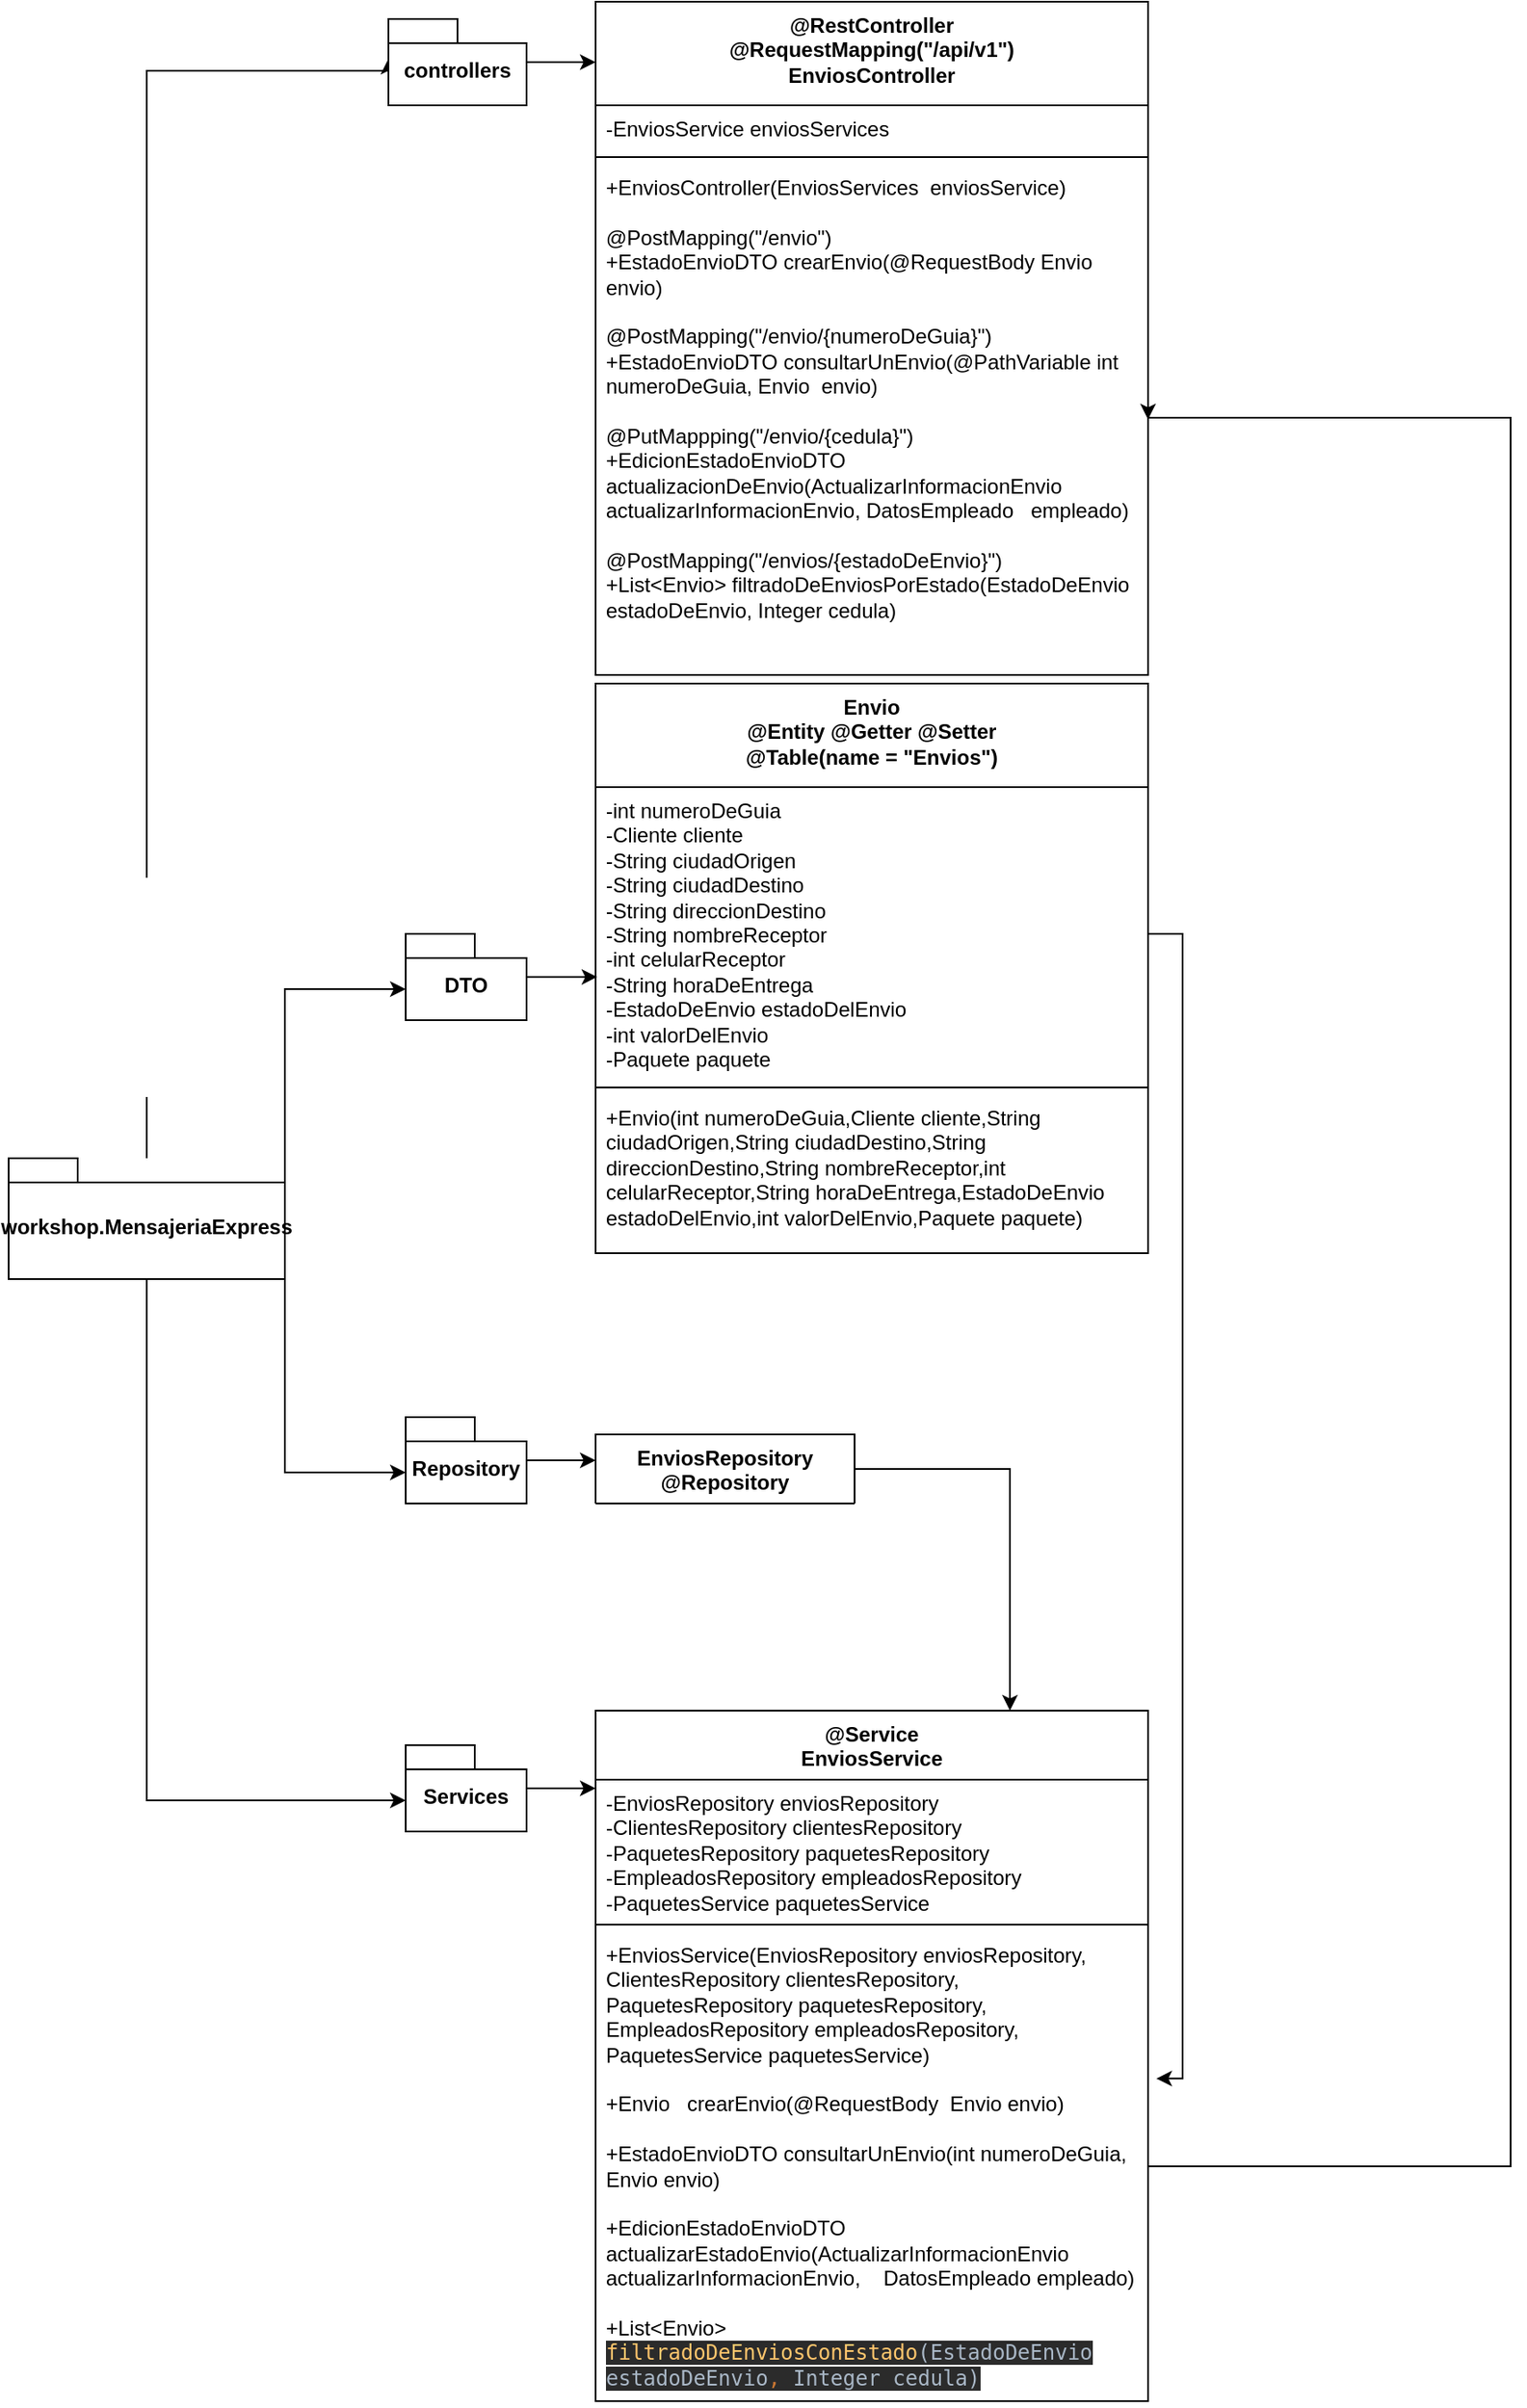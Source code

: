 <mxfile version="21.2.9" type="github">
  <diagram name="Página-1" id="ySL4BDVTZSwwRdq82cRJ">
    <mxGraphModel dx="2482" dy="2352" grid="1" gridSize="10" guides="1" tooltips="1" connect="1" arrows="1" fold="1" page="1" pageScale="1" pageWidth="827" pageHeight="1169" math="0" shadow="0">
      <root>
        <mxCell id="0" />
        <mxCell id="1" parent="0" />
        <mxCell id="Mz4hinDlCuqVSacD7mdC-1" style="edgeStyle=orthogonalEdgeStyle;rounded=0;orthogonalLoop=1;jettySize=auto;html=1;entryX=0;entryY=0;entryDx=0;entryDy=23;entryPerimeter=0;" edge="1" parent="1" source="Mz4hinDlCuqVSacD7mdC-5" target="Mz4hinDlCuqVSacD7mdC-7">
          <mxGeometry relative="1" as="geometry">
            <Array as="points">
              <mxPoint x="20" y="-150" />
              <mxPoint x="160" y="-150" />
            </Array>
          </mxGeometry>
        </mxCell>
        <mxCell id="Mz4hinDlCuqVSacD7mdC-2" style="edgeStyle=orthogonalEdgeStyle;rounded=0;orthogonalLoop=1;jettySize=auto;html=1;exitX=0;exitY=0;exitDx=160;exitDy=14;exitPerimeter=0;entryX=0;entryY=0;entryDx=0;entryDy=32;entryPerimeter=0;" edge="1" parent="1" source="Mz4hinDlCuqVSacD7mdC-5" target="Mz4hinDlCuqVSacD7mdC-9">
          <mxGeometry relative="1" as="geometry">
            <Array as="points">
              <mxPoint x="100" y="382" />
            </Array>
          </mxGeometry>
        </mxCell>
        <mxCell id="Mz4hinDlCuqVSacD7mdC-3" style="edgeStyle=orthogonalEdgeStyle;rounded=0;orthogonalLoop=1;jettySize=auto;html=1;exitX=0;exitY=0;exitDx=160;exitDy=70;exitPerimeter=0;entryX=0;entryY=0;entryDx=0;entryDy=32;entryPerimeter=0;" edge="1" parent="1" source="Mz4hinDlCuqVSacD7mdC-5" target="Mz4hinDlCuqVSacD7mdC-11">
          <mxGeometry relative="1" as="geometry" />
        </mxCell>
        <mxCell id="Mz4hinDlCuqVSacD7mdC-4" style="edgeStyle=orthogonalEdgeStyle;rounded=0;orthogonalLoop=1;jettySize=auto;html=1;exitX=0.5;exitY=1;exitDx=0;exitDy=0;exitPerimeter=0;entryX=0;entryY=0;entryDx=0;entryDy=32;entryPerimeter=0;" edge="1" parent="1" source="Mz4hinDlCuqVSacD7mdC-5" target="Mz4hinDlCuqVSacD7mdC-13">
          <mxGeometry relative="1" as="geometry" />
        </mxCell>
        <mxCell id="Mz4hinDlCuqVSacD7mdC-5" value="workshop.MensajeriaExpress" style="shape=folder;fontStyle=1;spacingTop=10;tabWidth=40;tabHeight=14;tabPosition=left;html=1;whiteSpace=wrap;" vertex="1" parent="1">
          <mxGeometry x="-60" y="480" width="160" height="70" as="geometry" />
        </mxCell>
        <mxCell id="Mz4hinDlCuqVSacD7mdC-6" style="edgeStyle=orthogonalEdgeStyle;rounded=0;orthogonalLoop=1;jettySize=auto;html=1;" edge="1" parent="1" source="Mz4hinDlCuqVSacD7mdC-7">
          <mxGeometry relative="1" as="geometry">
            <mxPoint x="280" y="-155" as="targetPoint" />
          </mxGeometry>
        </mxCell>
        <mxCell id="Mz4hinDlCuqVSacD7mdC-7" value="controllers" style="shape=folder;fontStyle=1;spacingTop=10;tabWidth=40;tabHeight=14;tabPosition=left;html=1;whiteSpace=wrap;" vertex="1" parent="1">
          <mxGeometry x="160" y="-180" width="80" height="50" as="geometry" />
        </mxCell>
        <mxCell id="Mz4hinDlCuqVSacD7mdC-8" style="edgeStyle=orthogonalEdgeStyle;rounded=0;orthogonalLoop=1;jettySize=auto;html=1;entryX=0.003;entryY=0.647;entryDx=0;entryDy=0;entryPerimeter=0;" edge="1" parent="1" source="Mz4hinDlCuqVSacD7mdC-9" target="Mz4hinDlCuqVSacD7mdC-15">
          <mxGeometry relative="1" as="geometry" />
        </mxCell>
        <mxCell id="Mz4hinDlCuqVSacD7mdC-9" value="DTO" style="shape=folder;fontStyle=1;spacingTop=10;tabWidth=40;tabHeight=14;tabPosition=left;html=1;whiteSpace=wrap;" vertex="1" parent="1">
          <mxGeometry x="170" y="350" width="70" height="50" as="geometry" />
        </mxCell>
        <mxCell id="Mz4hinDlCuqVSacD7mdC-10" style="edgeStyle=orthogonalEdgeStyle;rounded=0;orthogonalLoop=1;jettySize=auto;html=1;" edge="1" parent="1" source="Mz4hinDlCuqVSacD7mdC-11">
          <mxGeometry relative="1" as="geometry">
            <mxPoint x="280" y="655" as="targetPoint" />
          </mxGeometry>
        </mxCell>
        <mxCell id="Mz4hinDlCuqVSacD7mdC-11" value="Repository" style="shape=folder;fontStyle=1;spacingTop=10;tabWidth=40;tabHeight=14;tabPosition=left;html=1;whiteSpace=wrap;" vertex="1" parent="1">
          <mxGeometry x="170" y="630" width="70" height="50" as="geometry" />
        </mxCell>
        <mxCell id="Mz4hinDlCuqVSacD7mdC-12" style="edgeStyle=orthogonalEdgeStyle;rounded=0;orthogonalLoop=1;jettySize=auto;html=1;" edge="1" parent="1" source="Mz4hinDlCuqVSacD7mdC-13">
          <mxGeometry relative="1" as="geometry">
            <mxPoint x="280" y="845.0" as="targetPoint" />
          </mxGeometry>
        </mxCell>
        <mxCell id="Mz4hinDlCuqVSacD7mdC-13" value="Services" style="shape=folder;fontStyle=1;spacingTop=10;tabWidth=40;tabHeight=14;tabPosition=left;html=1;whiteSpace=wrap;" vertex="1" parent="1">
          <mxGeometry x="170" y="820" width="70" height="50" as="geometry" />
        </mxCell>
        <mxCell id="Mz4hinDlCuqVSacD7mdC-14" value="Envio&lt;br&gt;@Entity @Getter @Setter&lt;br&gt;@Table(name = &quot;Envios&quot;)" style="swimlane;fontStyle=1;align=center;verticalAlign=top;childLayout=stackLayout;horizontal=1;startSize=60;horizontalStack=0;resizeParent=1;resizeParentMax=0;resizeLast=0;collapsible=1;marginBottom=0;whiteSpace=wrap;html=1;" vertex="1" parent="1">
          <mxGeometry x="280" y="205" width="320" height="330" as="geometry" />
        </mxCell>
        <mxCell id="Mz4hinDlCuqVSacD7mdC-15" value="-int numeroDeGuia&lt;br&gt;-Cliente cliente&lt;br&gt;-String ciudadOrigen&lt;br&gt;-String ciudadDestino&lt;br&gt;-String direccionDestino&lt;br&gt;-String nombreReceptor&lt;br&gt;-int celularReceptor&lt;br&gt;-String horaDeEntrega&lt;br&gt;-EstadoDeEnvio estadoDelEnvio&lt;br&gt;-int valorDelEnvio&lt;br&gt;-Paquete paquete" style="text;strokeColor=none;fillColor=none;align=left;verticalAlign=top;spacingLeft=4;spacingRight=4;overflow=hidden;rotatable=0;points=[[0,0.5],[1,0.5]];portConstraint=eastwest;whiteSpace=wrap;html=1;" vertex="1" parent="Mz4hinDlCuqVSacD7mdC-14">
          <mxGeometry y="60" width="320" height="170" as="geometry" />
        </mxCell>
        <mxCell id="Mz4hinDlCuqVSacD7mdC-16" value="" style="line;strokeWidth=1;fillColor=none;align=left;verticalAlign=middle;spacingTop=-1;spacingLeft=3;spacingRight=3;rotatable=0;labelPosition=right;points=[];portConstraint=eastwest;strokeColor=inherit;" vertex="1" parent="Mz4hinDlCuqVSacD7mdC-14">
          <mxGeometry y="230" width="320" height="8" as="geometry" />
        </mxCell>
        <mxCell id="Mz4hinDlCuqVSacD7mdC-17" value="+Envio(int numeroDeGuia,Cliente cliente,String ciudadOrigen,String ciudadDestino,String direccionDestino,String nombreReceptor,int celularReceptor,String horaDeEntrega,EstadoDeEnvio estadoDelEnvio,int valorDelEnvio,Paquete paquete)" style="text;strokeColor=none;fillColor=none;align=left;verticalAlign=top;spacingLeft=4;spacingRight=4;overflow=hidden;rotatable=0;points=[[0,0.5],[1,0.5]];portConstraint=eastwest;whiteSpace=wrap;html=1;" vertex="1" parent="Mz4hinDlCuqVSacD7mdC-14">
          <mxGeometry y="238" width="320" height="92" as="geometry" />
        </mxCell>
        <mxCell id="Mz4hinDlCuqVSacD7mdC-35" style="edgeStyle=orthogonalEdgeStyle;rounded=0;orthogonalLoop=1;jettySize=auto;html=1;entryX=0.75;entryY=0;entryDx=0;entryDy=0;" edge="1" parent="1" source="Mz4hinDlCuqVSacD7mdC-18" target="Mz4hinDlCuqVSacD7mdC-22">
          <mxGeometry relative="1" as="geometry">
            <Array as="points">
              <mxPoint x="520" y="660" />
            </Array>
          </mxGeometry>
        </mxCell>
        <mxCell id="Mz4hinDlCuqVSacD7mdC-18" value="EnviosRepository&lt;br&gt;@Repository" style="swimlane;fontStyle=1;align=center;verticalAlign=top;childLayout=stackLayout;horizontal=1;startSize=40;horizontalStack=0;resizeParent=1;resizeParentMax=0;resizeLast=0;collapsible=1;marginBottom=0;whiteSpace=wrap;html=1;" vertex="1" collapsed="1" parent="1">
          <mxGeometry x="280" y="640" width="150" height="40" as="geometry">
            <mxRectangle x="280" y="550" width="160" height="48" as="alternateBounds" />
          </mxGeometry>
        </mxCell>
        <mxCell id="Mz4hinDlCuqVSacD7mdC-20" value="" style="line;strokeWidth=1;fillColor=none;align=left;verticalAlign=middle;spacingTop=-1;spacingLeft=3;spacingRight=3;rotatable=0;labelPosition=right;points=[];portConstraint=eastwest;strokeColor=inherit;" vertex="1" parent="Mz4hinDlCuqVSacD7mdC-18">
          <mxGeometry y="40" width="160" height="8" as="geometry" />
        </mxCell>
        <mxCell id="Mz4hinDlCuqVSacD7mdC-22" value="@Service&lt;br&gt;EnviosService&lt;br&gt;" style="swimlane;fontStyle=1;align=center;verticalAlign=top;childLayout=stackLayout;horizontal=1;startSize=40;horizontalStack=0;resizeParent=1;resizeParentMax=0;resizeLast=0;collapsible=1;marginBottom=0;whiteSpace=wrap;html=1;" vertex="1" parent="1">
          <mxGeometry x="280" y="800" width="320" height="400" as="geometry" />
        </mxCell>
        <mxCell id="Mz4hinDlCuqVSacD7mdC-23" value="-EnviosRepository enviosRepository&lt;br&gt;-ClientesRepository clientesRepository&lt;br&gt;-PaquetesRepository paquetesRepository&lt;br&gt;-EmpleadosRepository empleadosRepository&lt;br&gt;-PaquetesService paquetesService" style="text;strokeColor=none;fillColor=none;align=left;verticalAlign=top;spacingLeft=4;spacingRight=4;overflow=hidden;rotatable=0;points=[[0,0.5],[1,0.5]];portConstraint=eastwest;whiteSpace=wrap;html=1;" vertex="1" parent="Mz4hinDlCuqVSacD7mdC-22">
          <mxGeometry y="40" width="320" height="80" as="geometry" />
        </mxCell>
        <mxCell id="Mz4hinDlCuqVSacD7mdC-24" value="" style="line;strokeWidth=1;fillColor=none;align=left;verticalAlign=middle;spacingTop=-1;spacingLeft=3;spacingRight=3;rotatable=0;labelPosition=right;points=[];portConstraint=eastwest;strokeColor=inherit;" vertex="1" parent="Mz4hinDlCuqVSacD7mdC-22">
          <mxGeometry y="120" width="320" height="8" as="geometry" />
        </mxCell>
        <mxCell id="Mz4hinDlCuqVSacD7mdC-25" value="+EnviosService(EnviosRepository enviosRepository, ClientesRepository clientesRepository,&lt;br&gt;PaquetesRepository paquetesRepository,&lt;br&gt;EmpleadosRepository empleadosRepository,&lt;br&gt;PaquetesService paquetesService)&lt;br&gt;&lt;br&gt;+Envio&amp;nbsp; &amp;nbsp;crearEnvio(@RequestBody&amp;nbsp; Envio envio)&lt;br&gt;&lt;br&gt;+EstadoEnvioDTO consultarUnEnvio(int numeroDeGuia, Envio envio)&lt;br&gt;&lt;br&gt;+EdicionEstadoEnvioDTO actualizarEstadoEnvio(ActualizarInformacionEnvio actualizarInformacionEnvio,&amp;nbsp; &amp;nbsp; DatosEmpleado empleado)&lt;br&gt;&lt;br&gt;+List&amp;lt;Envio&amp;gt; &lt;span style=&quot;background-color: rgb(43, 43, 43); font-family: &amp;quot;JetBrains Mono&amp;quot;, monospace; color: rgb(255, 198, 109);&quot;&gt;filtradoDeEnviosConEstado&lt;/span&gt;&lt;span style=&quot;background-color: rgb(43, 43, 43); color: rgb(169, 183, 198); font-family: &amp;quot;JetBrains Mono&amp;quot;, monospace;&quot;&gt;(EstadoDeEnvio estadoDeEnvio&lt;/span&gt;&lt;span style=&quot;background-color: rgb(43, 43, 43); font-family: &amp;quot;JetBrains Mono&amp;quot;, monospace; color: rgb(204, 120, 50);&quot;&gt;, &lt;/span&gt;&lt;span style=&quot;background-color: rgb(43, 43, 43); color: rgb(169, 183, 198); font-family: &amp;quot;JetBrains Mono&amp;quot;, monospace;&quot;&gt;Integer cedula)&lt;/span&gt;" style="text;strokeColor=none;fillColor=none;align=left;verticalAlign=top;spacingLeft=4;spacingRight=4;overflow=hidden;rotatable=0;points=[[0,0.5],[1,0.5]];portConstraint=eastwest;whiteSpace=wrap;html=1;" vertex="1" parent="Mz4hinDlCuqVSacD7mdC-22">
          <mxGeometry y="128" width="320" height="272" as="geometry" />
        </mxCell>
        <mxCell id="Mz4hinDlCuqVSacD7mdC-27" value="@RestController&lt;br&gt;@RequestMapping(&quot;/api/v1&quot;)&lt;br&gt;EnviosController" style="swimlane;fontStyle=1;align=center;verticalAlign=top;childLayout=stackLayout;horizontal=1;startSize=60;horizontalStack=0;resizeParent=1;resizeParentMax=0;resizeLast=0;collapsible=1;marginBottom=0;whiteSpace=wrap;html=1;" vertex="1" parent="1">
          <mxGeometry x="280" y="-190" width="320" height="390" as="geometry" />
        </mxCell>
        <mxCell id="Mz4hinDlCuqVSacD7mdC-28" value="-EnviosService enviosServices" style="text;strokeColor=none;fillColor=none;align=left;verticalAlign=top;spacingLeft=4;spacingRight=4;overflow=hidden;rotatable=0;points=[[0,0.5],[1,0.5]];portConstraint=eastwest;whiteSpace=wrap;html=1;" vertex="1" parent="Mz4hinDlCuqVSacD7mdC-27">
          <mxGeometry y="60" width="320" height="26" as="geometry" />
        </mxCell>
        <mxCell id="Mz4hinDlCuqVSacD7mdC-29" value="" style="line;strokeWidth=1;fillColor=none;align=left;verticalAlign=middle;spacingTop=-1;spacingLeft=3;spacingRight=3;rotatable=0;labelPosition=right;points=[];portConstraint=eastwest;strokeColor=inherit;" vertex="1" parent="Mz4hinDlCuqVSacD7mdC-27">
          <mxGeometry y="86" width="320" height="8" as="geometry" />
        </mxCell>
        <mxCell id="Mz4hinDlCuqVSacD7mdC-30" value="+EnviosController(EnviosServices&amp;nbsp; enviosService)&lt;br&gt;&lt;br&gt;@PostMapping(&quot;/envio&quot;)&lt;br&gt;+EstadoEnvioDTO crearEnvio(@RequestBody Envio envio)&lt;br&gt;&lt;br&gt;@PostMapping(&quot;/envio/{numeroDeGuia}&quot;)&lt;br&gt;+EstadoEnvioDTO consultarUnEnvio(@PathVariable int numeroDeGuia, Envio&amp;nbsp; envio)&lt;br&gt;&lt;br&gt;@PutMappping(&quot;/envio/{cedula}&quot;)&lt;br&gt;+EdicionEstadoEnvioDTO actualizacionDeEnvio(ActualizarInformacionEnvio actualizarInformacionEnvio, DatosEmpleado&amp;nbsp; &amp;nbsp;empleado)&lt;br&gt;&lt;br&gt;@PostMapping(&quot;/envios/{estadoDeEnvio}&quot;)&lt;br&gt;+List&amp;lt;Envio&amp;gt; filtradoDeEnviosPorEstado(EstadoDeEnvio&amp;nbsp; estadoDeEnvio, Integer cedula)" style="text;strokeColor=none;fillColor=none;align=left;verticalAlign=top;spacingLeft=4;spacingRight=4;overflow=hidden;rotatable=0;points=[[0,0.5],[1,0.5]];portConstraint=eastwest;whiteSpace=wrap;html=1;" vertex="1" parent="Mz4hinDlCuqVSacD7mdC-27">
          <mxGeometry y="94" width="320" height="296" as="geometry" />
        </mxCell>
        <mxCell id="Mz4hinDlCuqVSacD7mdC-33" style="edgeStyle=orthogonalEdgeStyle;rounded=0;orthogonalLoop=1;jettySize=auto;html=1;entryX=1;entryY=0.5;entryDx=0;entryDy=0;" edge="1" parent="1" source="Mz4hinDlCuqVSacD7mdC-25" target="Mz4hinDlCuqVSacD7mdC-30">
          <mxGeometry relative="1" as="geometry">
            <Array as="points">
              <mxPoint x="810" y="1064" />
              <mxPoint x="810" y="51" />
            </Array>
          </mxGeometry>
        </mxCell>
        <mxCell id="Mz4hinDlCuqVSacD7mdC-34" style="edgeStyle=orthogonalEdgeStyle;rounded=0;orthogonalLoop=1;jettySize=auto;html=1;entryX=1.015;entryY=0.313;entryDx=0;entryDy=0;entryPerimeter=0;" edge="1" parent="1" source="Mz4hinDlCuqVSacD7mdC-15" target="Mz4hinDlCuqVSacD7mdC-25">
          <mxGeometry relative="1" as="geometry">
            <Array as="points">
              <mxPoint x="620" y="350" />
              <mxPoint x="620" y="1013" />
            </Array>
          </mxGeometry>
        </mxCell>
      </root>
    </mxGraphModel>
  </diagram>
</mxfile>
